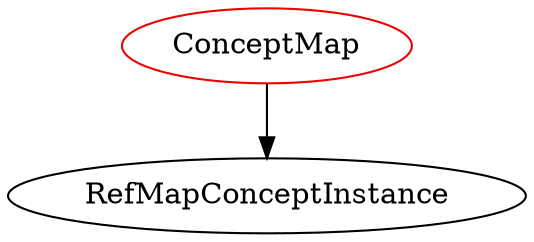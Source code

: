 digraph conceptmap{
ConceptMap -> RefMapConceptInstance;
ConceptMap	[shape=oval, color=red2, label="ConceptMap"];
}
